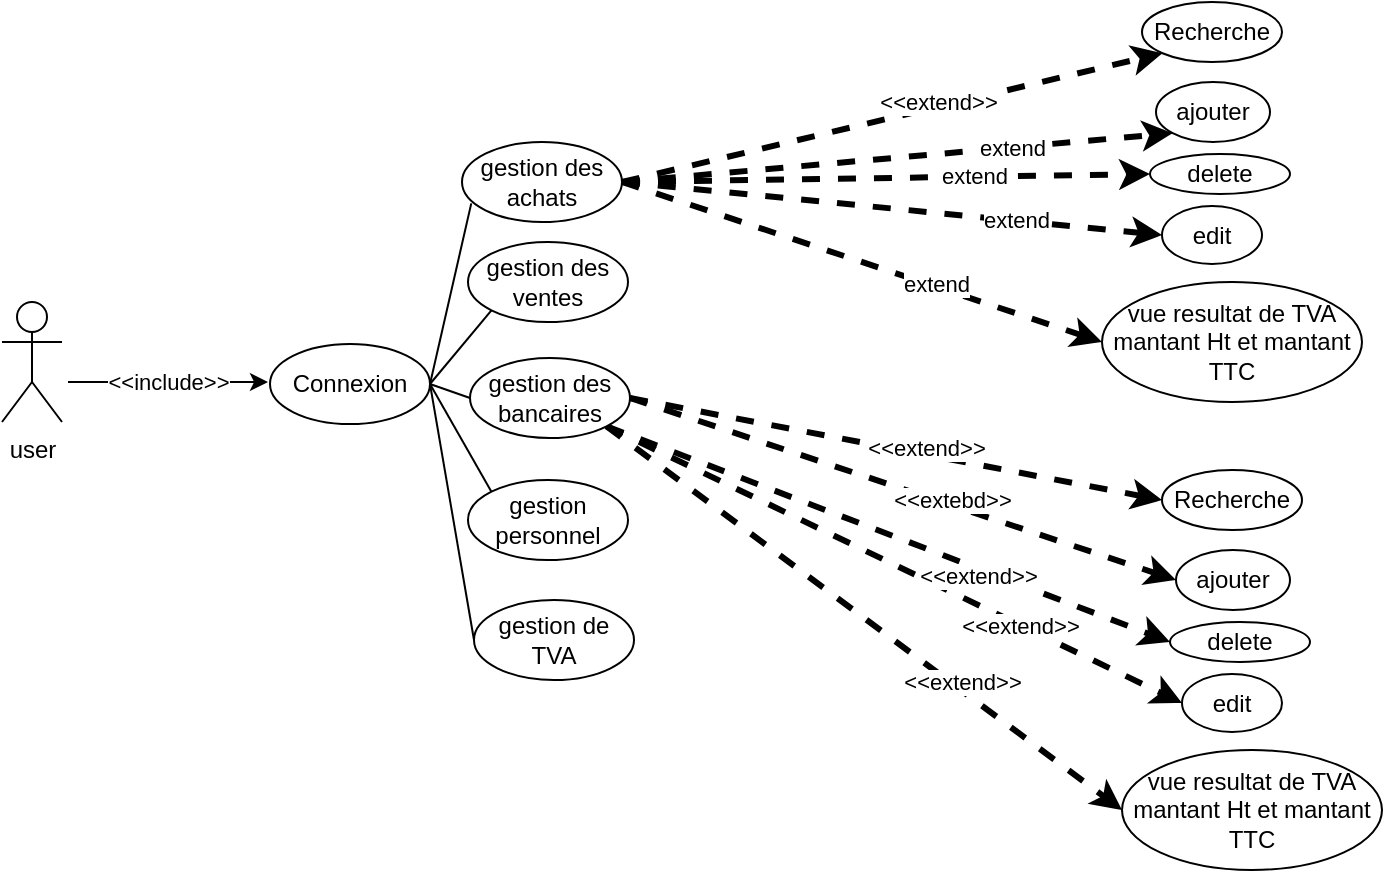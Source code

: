 <mxfile>
    <diagram id="jKH34Vna9kpFudb5DhGT" name="Page-1">
        <mxGraphModel dx="868" dy="662" grid="1" gridSize="10" guides="1" tooltips="1" connect="1" arrows="1" fold="1" page="1" pageScale="1" pageWidth="827" pageHeight="1169" math="0" shadow="0">
            <root>
                <mxCell id="0"/>
                <mxCell id="1" parent="0"/>
                <mxCell id="2" value="user" style="shape=umlActor;verticalLabelPosition=bottom;verticalAlign=top;html=1;outlineConnect=0;" vertex="1" parent="1">
                    <mxGeometry x="20" y="170" width="30" height="60" as="geometry"/>
                </mxCell>
                <mxCell id="3" value="" style="endArrow=classic;html=1;" edge="1" parent="1">
                    <mxGeometry relative="1" as="geometry">
                        <mxPoint x="53" y="210" as="sourcePoint"/>
                        <mxPoint x="153" y="210" as="targetPoint"/>
                        <Array as="points">
                            <mxPoint x="103" y="210"/>
                        </Array>
                    </mxGeometry>
                </mxCell>
                <mxCell id="4" value="&amp;lt;&amp;lt;include&amp;gt;&amp;gt;" style="edgeLabel;resizable=0;html=1;align=center;verticalAlign=middle;" connectable="0" vertex="1" parent="3">
                    <mxGeometry relative="1" as="geometry"/>
                </mxCell>
                <mxCell id="5" value="Connexion" style="ellipse;whiteSpace=wrap;html=1;" vertex="1" parent="1">
                    <mxGeometry x="154" y="191" width="80" height="40" as="geometry"/>
                </mxCell>
                <mxCell id="6" value="gestion des ventes" style="ellipse;whiteSpace=wrap;html=1;" vertex="1" parent="1">
                    <mxGeometry x="253" y="140" width="80" height="40" as="geometry"/>
                </mxCell>
                <mxCell id="72" style="edgeStyle=none;html=1;exitX=1;exitY=0.5;exitDx=0;exitDy=0;entryX=0;entryY=1;entryDx=0;entryDy=0;dashed=1;strokeWidth=3;" edge="1" parent="1" source="7" target="16">
                    <mxGeometry relative="1" as="geometry"/>
                </mxCell>
                <mxCell id="77" value="&amp;lt;&amp;lt;extend&amp;gt;&amp;gt;" style="edgeLabel;html=1;align=center;verticalAlign=middle;resizable=0;points=[];" vertex="1" connectable="0" parent="72">
                    <mxGeometry x="0.164" y="3" relative="1" as="geometry">
                        <mxPoint x="1" as="offset"/>
                    </mxGeometry>
                </mxCell>
                <mxCell id="73" style="edgeStyle=none;html=1;exitX=1;exitY=0.5;exitDx=0;exitDy=0;entryX=0;entryY=1;entryDx=0;entryDy=0;dashed=1;strokeWidth=3;" edge="1" parent="1" source="7" target="18">
                    <mxGeometry relative="1" as="geometry"/>
                </mxCell>
                <mxCell id="78" value="extend" style="edgeLabel;html=1;align=center;verticalAlign=middle;resizable=0;points=[];" vertex="1" connectable="0" parent="73">
                    <mxGeometry x="0.418" relative="1" as="geometry">
                        <mxPoint as="offset"/>
                    </mxGeometry>
                </mxCell>
                <mxCell id="74" style="edgeStyle=none;html=1;exitX=1;exitY=0.5;exitDx=0;exitDy=0;entryX=0;entryY=0.5;entryDx=0;entryDy=0;dashed=1;strokeWidth=3;" edge="1" parent="1" source="7" target="17">
                    <mxGeometry relative="1" as="geometry"/>
                </mxCell>
                <mxCell id="79" value="extend" style="edgeLabel;html=1;align=center;verticalAlign=middle;resizable=0;points=[];" vertex="1" connectable="0" parent="74">
                    <mxGeometry x="0.329" y="1" relative="1" as="geometry">
                        <mxPoint as="offset"/>
                    </mxGeometry>
                </mxCell>
                <mxCell id="75" style="edgeStyle=none;html=1;exitX=1;exitY=0.5;exitDx=0;exitDy=0;entryX=0;entryY=0.5;entryDx=0;entryDy=0;dashed=1;strokeWidth=3;" edge="1" parent="1" source="7" target="19">
                    <mxGeometry relative="1" as="geometry"/>
                </mxCell>
                <mxCell id="80" value="extend" style="edgeLabel;html=1;align=center;verticalAlign=middle;resizable=0;points=[];" vertex="1" connectable="0" parent="75">
                    <mxGeometry x="0.456" y="1" relative="1" as="geometry">
                        <mxPoint as="offset"/>
                    </mxGeometry>
                </mxCell>
                <mxCell id="76" style="edgeStyle=none;html=1;exitX=1;exitY=0.5;exitDx=0;exitDy=0;entryX=0;entryY=0.5;entryDx=0;entryDy=0;dashed=1;strokeWidth=3;" edge="1" parent="1" source="7" target="20">
                    <mxGeometry relative="1" as="geometry"/>
                </mxCell>
                <mxCell id="81" value="extend" style="edgeLabel;html=1;align=center;verticalAlign=middle;resizable=0;points=[];" vertex="1" connectable="0" parent="76">
                    <mxGeometry x="0.303" y="1" relative="1" as="geometry">
                        <mxPoint as="offset"/>
                    </mxGeometry>
                </mxCell>
                <mxCell id="7" value="gestion des achats" style="ellipse;whiteSpace=wrap;html=1;" vertex="1" parent="1">
                    <mxGeometry x="250" y="90" width="80" height="40" as="geometry"/>
                </mxCell>
                <mxCell id="61" style="edgeStyle=none;html=1;exitX=1;exitY=0.5;exitDx=0;exitDy=0;strokeWidth=3;entryX=0;entryY=0.5;entryDx=0;entryDy=0;dashed=1;" edge="1" parent="1" source="8" target="33">
                    <mxGeometry relative="1" as="geometry">
                        <mxPoint x="460" y="250" as="targetPoint"/>
                    </mxGeometry>
                </mxCell>
                <mxCell id="62" value="&amp;lt;&amp;lt;extend&amp;gt;&amp;gt;" style="edgeLabel;html=1;align=center;verticalAlign=middle;resizable=0;points=[];" vertex="1" connectable="0" parent="61">
                    <mxGeometry x="0.105" y="3" relative="1" as="geometry">
                        <mxPoint as="offset"/>
                    </mxGeometry>
                </mxCell>
                <mxCell id="63" style="edgeStyle=none;html=1;exitX=1;exitY=0.5;exitDx=0;exitDy=0;entryX=0;entryY=0.5;entryDx=0;entryDy=0;dashed=1;strokeWidth=3;" edge="1" parent="1" source="8" target="35">
                    <mxGeometry relative="1" as="geometry"/>
                </mxCell>
                <mxCell id="67" value="&amp;lt;&amp;lt;extebd&amp;gt;&amp;gt;" style="edgeLabel;html=1;align=center;verticalAlign=middle;resizable=0;points=[];" vertex="1" connectable="0" parent="63">
                    <mxGeometry x="0.169" y="3" relative="1" as="geometry">
                        <mxPoint as="offset"/>
                    </mxGeometry>
                </mxCell>
                <mxCell id="64" style="edgeStyle=none;html=1;exitX=1;exitY=1;exitDx=0;exitDy=0;entryX=0;entryY=0.5;entryDx=0;entryDy=0;dashed=1;strokeWidth=3;" edge="1" parent="1" source="8" target="34">
                    <mxGeometry relative="1" as="geometry"/>
                </mxCell>
                <mxCell id="65" style="edgeStyle=none;html=1;exitX=1;exitY=1;exitDx=0;exitDy=0;entryX=0;entryY=0.5;entryDx=0;entryDy=0;dashed=1;strokeWidth=3;" edge="1" parent="1" source="8" target="36">
                    <mxGeometry relative="1" as="geometry"/>
                </mxCell>
                <mxCell id="68" value="&amp;lt;&amp;lt;extend&amp;gt;&amp;gt;" style="edgeLabel;html=1;align=center;verticalAlign=middle;resizable=0;points=[];" vertex="1" connectable="0" parent="65">
                    <mxGeometry x="0.248" y="13" relative="1" as="geometry">
                        <mxPoint as="offset"/>
                    </mxGeometry>
                </mxCell>
                <mxCell id="69" value="&amp;lt;&amp;lt;extend&amp;gt;&amp;gt;" style="edgeLabel;html=1;align=center;verticalAlign=middle;resizable=0;points=[];" vertex="1" connectable="0" parent="65">
                    <mxGeometry x="0.435" relative="1" as="geometry">
                        <mxPoint as="offset"/>
                    </mxGeometry>
                </mxCell>
                <mxCell id="66" style="edgeStyle=none;html=1;exitX=1;exitY=1;exitDx=0;exitDy=0;entryX=0;entryY=0.5;entryDx=0;entryDy=0;dashed=1;strokeWidth=3;" edge="1" parent="1" source="8" target="37">
                    <mxGeometry relative="1" as="geometry"/>
                </mxCell>
                <mxCell id="70" value="&amp;lt;&amp;lt;extend&amp;gt;&amp;gt;" style="edgeLabel;html=1;align=center;verticalAlign=middle;resizable=0;points=[];" vertex="1" connectable="0" parent="66">
                    <mxGeometry x="0.356" y="3" relative="1" as="geometry">
                        <mxPoint x="1" as="offset"/>
                    </mxGeometry>
                </mxCell>
                <mxCell id="8" value="gestion des bancaires" style="ellipse;whiteSpace=wrap;html=1;" vertex="1" parent="1">
                    <mxGeometry x="254" y="198" width="80" height="40" as="geometry"/>
                </mxCell>
                <mxCell id="9" value="gestion de TVA" style="ellipse;whiteSpace=wrap;html=1;" vertex="1" parent="1">
                    <mxGeometry x="256" y="319" width="80" height="40" as="geometry"/>
                </mxCell>
                <mxCell id="10" value="gestion personnel" style="ellipse;whiteSpace=wrap;html=1;" vertex="1" parent="1">
                    <mxGeometry x="253" y="259" width="80" height="40" as="geometry"/>
                </mxCell>
                <mxCell id="11" value="" style="endArrow=none;html=1;exitX=1;exitY=0.5;exitDx=0;exitDy=0;entryX=0.058;entryY=0.767;entryDx=0;entryDy=0;entryPerimeter=0;" edge="1" parent="1" source="5" target="7">
                    <mxGeometry width="50" height="50" relative="1" as="geometry">
                        <mxPoint x="270" y="220" as="sourcePoint"/>
                        <mxPoint x="320" y="170" as="targetPoint"/>
                    </mxGeometry>
                </mxCell>
                <mxCell id="12" value="" style="endArrow=none;html=1;exitX=1;exitY=0.5;exitDx=0;exitDy=0;entryX=0;entryY=0.5;entryDx=0;entryDy=0;" edge="1" parent="1" source="5" target="9">
                    <mxGeometry width="50" height="50" relative="1" as="geometry">
                        <mxPoint x="270" y="220" as="sourcePoint"/>
                        <mxPoint x="320" y="170" as="targetPoint"/>
                    </mxGeometry>
                </mxCell>
                <mxCell id="13" value="" style="endArrow=none;html=1;entryX=0;entryY=1;entryDx=0;entryDy=0;exitX=1;exitY=0.5;exitDx=0;exitDy=0;" edge="1" parent="1" source="5" target="6">
                    <mxGeometry width="50" height="50" relative="1" as="geometry">
                        <mxPoint x="230" y="210" as="sourcePoint"/>
                        <mxPoint x="320" y="170" as="targetPoint"/>
                    </mxGeometry>
                </mxCell>
                <mxCell id="14" value="" style="endArrow=none;html=1;entryX=0;entryY=0.5;entryDx=0;entryDy=0;exitX=1;exitY=0.5;exitDx=0;exitDy=0;" edge="1" parent="1" source="5" target="8">
                    <mxGeometry width="50" height="50" relative="1" as="geometry">
                        <mxPoint x="244" y="221" as="sourcePoint"/>
                        <mxPoint x="274.716" y="184.142" as="targetPoint"/>
                    </mxGeometry>
                </mxCell>
                <mxCell id="15" value="" style="endArrow=none;html=1;exitX=1;exitY=0.5;exitDx=0;exitDy=0;entryX=0;entryY=0;entryDx=0;entryDy=0;" edge="1" parent="1" source="5" target="10">
                    <mxGeometry width="50" height="50" relative="1" as="geometry">
                        <mxPoint x="244" y="221" as="sourcePoint"/>
                        <mxPoint x="266" y="349" as="targetPoint"/>
                    </mxGeometry>
                </mxCell>
                <mxCell id="16" value="Recherche" style="ellipse;whiteSpace=wrap;html=1;" vertex="1" parent="1">
                    <mxGeometry x="590" y="20" width="70" height="30" as="geometry"/>
                </mxCell>
                <mxCell id="17" value="delete" style="ellipse;whiteSpace=wrap;html=1;" vertex="1" parent="1">
                    <mxGeometry x="594" y="96" width="70" height="20" as="geometry"/>
                </mxCell>
                <mxCell id="18" value="ajouter" style="ellipse;whiteSpace=wrap;html=1;" vertex="1" parent="1">
                    <mxGeometry x="597" y="60" width="57" height="30" as="geometry"/>
                </mxCell>
                <mxCell id="19" value="edit" style="ellipse;whiteSpace=wrap;html=1;" vertex="1" parent="1">
                    <mxGeometry x="600" y="122" width="50" height="29" as="geometry"/>
                </mxCell>
                <mxCell id="20" value="vue resultat de TVA mantant Ht et mantant TTC" style="ellipse;whiteSpace=wrap;html=1;" vertex="1" parent="1">
                    <mxGeometry x="570" y="160" width="130" height="60" as="geometry"/>
                </mxCell>
                <mxCell id="33" value="Recherche" style="ellipse;whiteSpace=wrap;html=1;" vertex="1" parent="1">
                    <mxGeometry x="600" y="254" width="70" height="30" as="geometry"/>
                </mxCell>
                <mxCell id="34" value="delete" style="ellipse;whiteSpace=wrap;html=1;" vertex="1" parent="1">
                    <mxGeometry x="604" y="330" width="70" height="20" as="geometry"/>
                </mxCell>
                <mxCell id="35" value="ajouter" style="ellipse;whiteSpace=wrap;html=1;" vertex="1" parent="1">
                    <mxGeometry x="607" y="294" width="57" height="30" as="geometry"/>
                </mxCell>
                <mxCell id="36" value="edit" style="ellipse;whiteSpace=wrap;html=1;" vertex="1" parent="1">
                    <mxGeometry x="610" y="356" width="50" height="29" as="geometry"/>
                </mxCell>
                <mxCell id="37" value="vue resultat de TVA mantant Ht et mantant TTC" style="ellipse;whiteSpace=wrap;html=1;" vertex="1" parent="1">
                    <mxGeometry x="580" y="394" width="130" height="60" as="geometry"/>
                </mxCell>
            </root>
        </mxGraphModel>
    </diagram>
</mxfile>